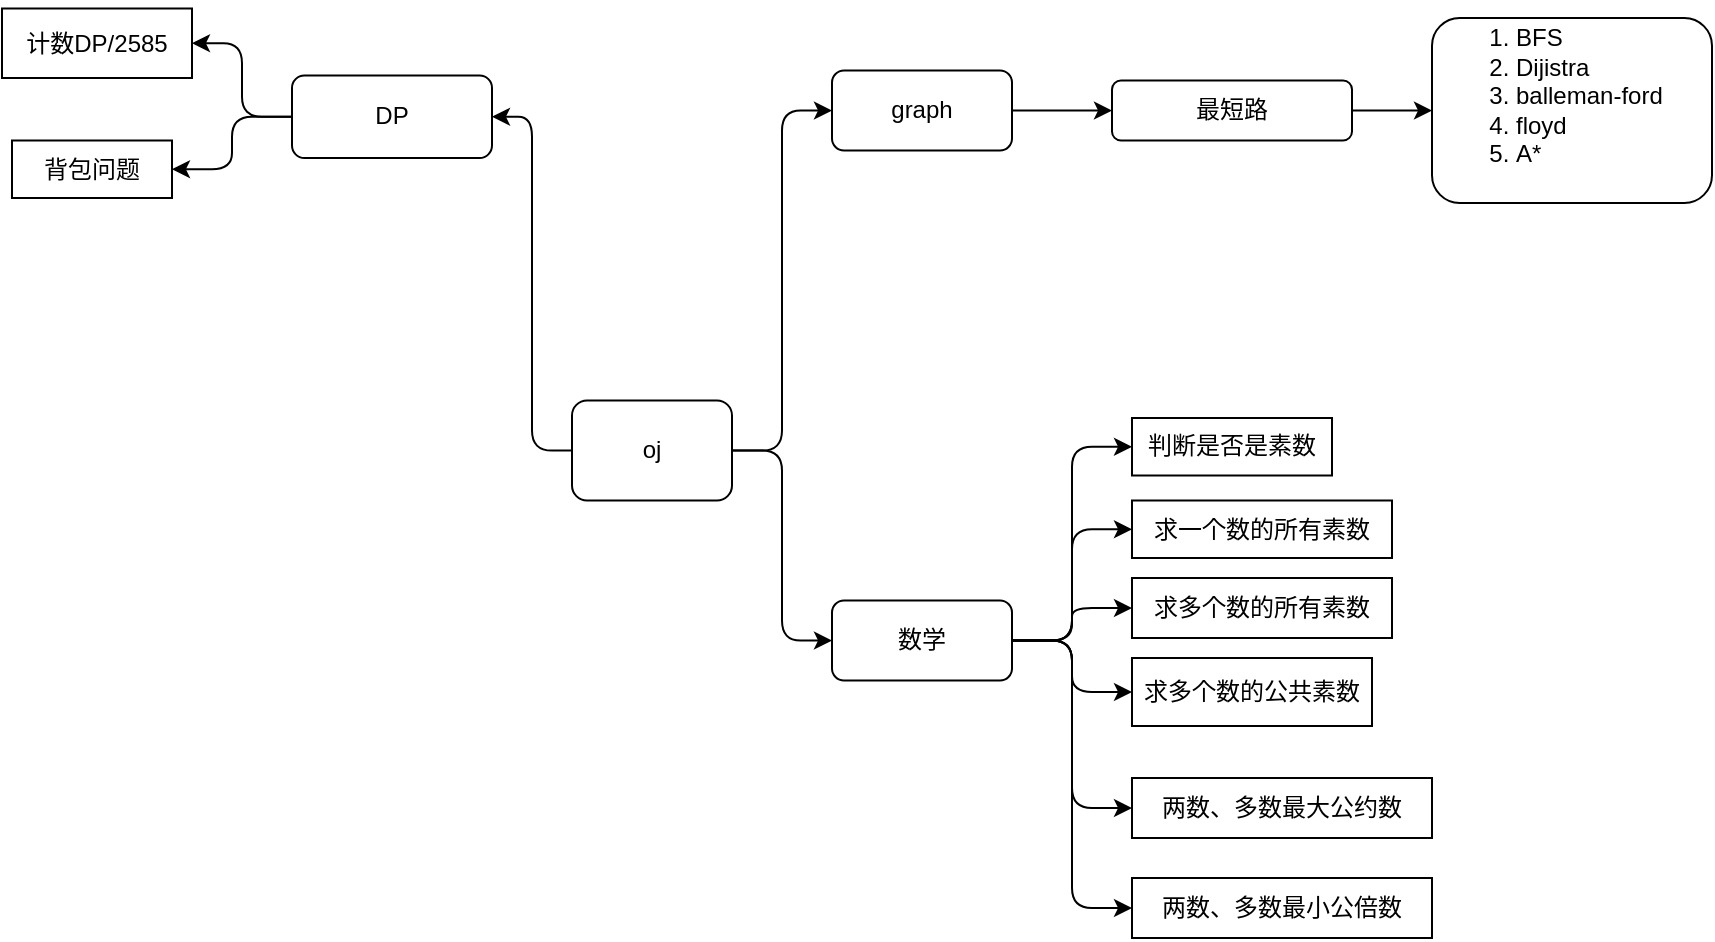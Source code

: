 <mxfile version="21.0.2" type="github">
  <diagram name="第 1 页" id="c0f3yW9Gil210HKwcmj0">
    <mxGraphModel dx="1306" dy="836" grid="1" gridSize="10" guides="1" tooltips="1" connect="1" arrows="1" fold="1" page="1" pageScale="1" pageWidth="2339" pageHeight="3300" math="0" shadow="0">
      <root>
        <mxCell id="0" />
        <mxCell id="1" parent="0" />
        <mxCell id="R-X1Kzi6aorfEDV6HySt-5" style="edgeStyle=orthogonalEdgeStyle;rounded=1;orthogonalLoop=1;jettySize=auto;html=1;exitX=1;exitY=0.5;exitDx=0;exitDy=0;entryX=0;entryY=0.5;entryDx=0;entryDy=0;" parent="1" source="R-X1Kzi6aorfEDV6HySt-1" target="R-X1Kzi6aorfEDV6HySt-4" edge="1">
          <mxGeometry relative="1" as="geometry" />
        </mxCell>
        <mxCell id="3fjGZQysSv-eZ1hzzoia-2" style="edgeStyle=orthogonalEdgeStyle;rounded=1;orthogonalLoop=1;jettySize=auto;html=1;exitX=1;exitY=0.5;exitDx=0;exitDy=0;entryX=0;entryY=0.5;entryDx=0;entryDy=0;" parent="1" source="R-X1Kzi6aorfEDV6HySt-1" target="3fjGZQysSv-eZ1hzzoia-1" edge="1">
          <mxGeometry relative="1" as="geometry" />
        </mxCell>
        <mxCell id="Xv7DBx726RWobwCdAjJy-3" style="edgeStyle=orthogonalEdgeStyle;rounded=1;orthogonalLoop=1;jettySize=auto;html=1;exitX=0;exitY=0.5;exitDx=0;exitDy=0;entryX=1;entryY=0.5;entryDx=0;entryDy=0;" edge="1" parent="1" source="R-X1Kzi6aorfEDV6HySt-1" target="Xv7DBx726RWobwCdAjJy-1">
          <mxGeometry relative="1" as="geometry" />
        </mxCell>
        <mxCell id="R-X1Kzi6aorfEDV6HySt-1" value="oj" style="rounded=1;whiteSpace=wrap;html=1;" parent="1" vertex="1">
          <mxGeometry x="460" y="621.25" width="80" height="50" as="geometry" />
        </mxCell>
        <mxCell id="R-X1Kzi6aorfEDV6HySt-9" style="edgeStyle=orthogonalEdgeStyle;rounded=1;orthogonalLoop=1;jettySize=auto;html=1;exitX=1;exitY=0.5;exitDx=0;exitDy=0;entryX=0;entryY=0.5;entryDx=0;entryDy=0;" parent="1" source="R-X1Kzi6aorfEDV6HySt-4" target="R-X1Kzi6aorfEDV6HySt-8" edge="1">
          <mxGeometry relative="1" as="geometry" />
        </mxCell>
        <mxCell id="R-X1Kzi6aorfEDV6HySt-4" value="graph" style="rounded=1;whiteSpace=wrap;html=1;" parent="1" vertex="1">
          <mxGeometry x="590" y="456.25" width="90" height="40" as="geometry" />
        </mxCell>
        <mxCell id="R-X1Kzi6aorfEDV6HySt-13" style="edgeStyle=orthogonalEdgeStyle;rounded=1;orthogonalLoop=1;jettySize=auto;html=1;exitX=1;exitY=0.5;exitDx=0;exitDy=0;" parent="1" source="R-X1Kzi6aorfEDV6HySt-8" target="R-X1Kzi6aorfEDV6HySt-12" edge="1">
          <mxGeometry relative="1" as="geometry" />
        </mxCell>
        <mxCell id="R-X1Kzi6aorfEDV6HySt-8" value="最短路" style="rounded=1;whiteSpace=wrap;html=1;" parent="1" vertex="1">
          <mxGeometry x="730" y="461.25" width="120" height="30" as="geometry" />
        </mxCell>
        <mxCell id="R-X1Kzi6aorfEDV6HySt-12" value="&lt;ol&gt;&lt;li&gt;BFS&lt;/li&gt;&lt;li&gt;Dijistra&lt;/li&gt;&lt;li&gt;balleman-ford&lt;/li&gt;&lt;li&gt;floyd&lt;/li&gt;&lt;li&gt;A*&lt;/li&gt;&lt;/ol&gt;&lt;div&gt;&lt;br&gt;&lt;/div&gt;" style="rounded=1;whiteSpace=wrap;html=1;align=left;" parent="1" vertex="1">
          <mxGeometry x="890" y="430" width="140" height="92.5" as="geometry" />
        </mxCell>
        <mxCell id="3fjGZQysSv-eZ1hzzoia-4" style="edgeStyle=orthogonalEdgeStyle;rounded=1;orthogonalLoop=1;jettySize=auto;html=1;exitX=1;exitY=0.5;exitDx=0;exitDy=0;entryX=0;entryY=0.5;entryDx=0;entryDy=0;" parent="1" source="3fjGZQysSv-eZ1hzzoia-1" target="3fjGZQysSv-eZ1hzzoia-3" edge="1">
          <mxGeometry relative="1" as="geometry" />
        </mxCell>
        <mxCell id="3fjGZQysSv-eZ1hzzoia-8" style="edgeStyle=orthogonalEdgeStyle;rounded=1;orthogonalLoop=1;jettySize=auto;html=1;exitX=1;exitY=0.5;exitDx=0;exitDy=0;entryX=0;entryY=0.5;entryDx=0;entryDy=0;" parent="1" source="3fjGZQysSv-eZ1hzzoia-1" target="3fjGZQysSv-eZ1hzzoia-7" edge="1">
          <mxGeometry relative="1" as="geometry" />
        </mxCell>
        <mxCell id="3fjGZQysSv-eZ1hzzoia-11" style="edgeStyle=orthogonalEdgeStyle;rounded=1;orthogonalLoop=1;jettySize=auto;html=1;exitX=1;exitY=0.5;exitDx=0;exitDy=0;entryX=0;entryY=0.5;entryDx=0;entryDy=0;" parent="1" source="3fjGZQysSv-eZ1hzzoia-1" target="3fjGZQysSv-eZ1hzzoia-10" edge="1">
          <mxGeometry relative="1" as="geometry" />
        </mxCell>
        <mxCell id="3fjGZQysSv-eZ1hzzoia-13" style="edgeStyle=orthogonalEdgeStyle;rounded=1;orthogonalLoop=1;jettySize=auto;html=1;entryX=0;entryY=0.5;entryDx=0;entryDy=0;" parent="1" source="3fjGZQysSv-eZ1hzzoia-1" target="3fjGZQysSv-eZ1hzzoia-12" edge="1">
          <mxGeometry relative="1" as="geometry" />
        </mxCell>
        <mxCell id="3fjGZQysSv-eZ1hzzoia-17" style="edgeStyle=orthogonalEdgeStyle;rounded=1;orthogonalLoop=1;jettySize=auto;html=1;exitX=1;exitY=0.5;exitDx=0;exitDy=0;entryX=0;entryY=0.5;entryDx=0;entryDy=0;" parent="1" source="3fjGZQysSv-eZ1hzzoia-1" target="3fjGZQysSv-eZ1hzzoia-16" edge="1">
          <mxGeometry relative="1" as="geometry" />
        </mxCell>
        <mxCell id="3fjGZQysSv-eZ1hzzoia-19" style="edgeStyle=orthogonalEdgeStyle;rounded=1;orthogonalLoop=1;jettySize=auto;html=1;exitX=1;exitY=0.5;exitDx=0;exitDy=0;entryX=0;entryY=0.5;entryDx=0;entryDy=0;" parent="1" source="3fjGZQysSv-eZ1hzzoia-1" target="3fjGZQysSv-eZ1hzzoia-18" edge="1">
          <mxGeometry relative="1" as="geometry" />
        </mxCell>
        <mxCell id="3fjGZQysSv-eZ1hzzoia-1" value="数学" style="rounded=1;whiteSpace=wrap;html=1;" parent="1" vertex="1">
          <mxGeometry x="590" y="721.25" width="90" height="40" as="geometry" />
        </mxCell>
        <mxCell id="3fjGZQysSv-eZ1hzzoia-3" value="判断是否是素数" style="rounded=0;whiteSpace=wrap;html=1;" parent="1" vertex="1">
          <mxGeometry x="740" y="630" width="100" height="28.75" as="geometry" />
        </mxCell>
        <mxCell id="3fjGZQysSv-eZ1hzzoia-7" value="两数、多数最大公约数" style="rounded=0;whiteSpace=wrap;html=1;" parent="1" vertex="1">
          <mxGeometry x="740" y="810" width="150" height="30" as="geometry" />
        </mxCell>
        <mxCell id="3fjGZQysSv-eZ1hzzoia-10" value="两数、多数最小公倍数" style="rounded=0;whiteSpace=wrap;html=1;" parent="1" vertex="1">
          <mxGeometry x="740" y="860" width="150" height="30" as="geometry" />
        </mxCell>
        <mxCell id="3fjGZQysSv-eZ1hzzoia-12" value="求一个数的所有素数" style="rounded=0;whiteSpace=wrap;html=1;" parent="1" vertex="1">
          <mxGeometry x="740" y="671.25" width="130" height="28.75" as="geometry" />
        </mxCell>
        <mxCell id="3fjGZQysSv-eZ1hzzoia-16" value="求多个数的所有素数" style="rounded=0;whiteSpace=wrap;html=1;" parent="1" vertex="1">
          <mxGeometry x="740" y="710" width="130" height="30" as="geometry" />
        </mxCell>
        <mxCell id="3fjGZQysSv-eZ1hzzoia-18" value="求多个数的公共素数" style="rounded=0;whiteSpace=wrap;html=1;" parent="1" vertex="1">
          <mxGeometry x="740" y="750" width="120" height="34" as="geometry" />
        </mxCell>
        <mxCell id="Xv7DBx726RWobwCdAjJy-5" style="edgeStyle=orthogonalEdgeStyle;rounded=1;orthogonalLoop=1;jettySize=auto;html=1;exitX=0;exitY=0.5;exitDx=0;exitDy=0;entryX=1;entryY=0.5;entryDx=0;entryDy=0;" edge="1" parent="1" source="Xv7DBx726RWobwCdAjJy-1" target="Xv7DBx726RWobwCdAjJy-4">
          <mxGeometry relative="1" as="geometry" />
        </mxCell>
        <mxCell id="Xv7DBx726RWobwCdAjJy-8" style="edgeStyle=orthogonalEdgeStyle;rounded=1;orthogonalLoop=1;jettySize=auto;html=1;exitX=0;exitY=0.5;exitDx=0;exitDy=0;entryX=1;entryY=0.5;entryDx=0;entryDy=0;" edge="1" parent="1" source="Xv7DBx726RWobwCdAjJy-1" target="Xv7DBx726RWobwCdAjJy-6">
          <mxGeometry relative="1" as="geometry" />
        </mxCell>
        <mxCell id="Xv7DBx726RWobwCdAjJy-1" value="DP" style="rounded=1;whiteSpace=wrap;html=1;" vertex="1" parent="1">
          <mxGeometry x="320" y="458.75" width="100" height="41.25" as="geometry" />
        </mxCell>
        <mxCell id="Xv7DBx726RWobwCdAjJy-4" value="计数DP/2585" style="rounded=0;whiteSpace=wrap;html=1;" vertex="1" parent="1">
          <mxGeometry x="175" y="425.25" width="95" height="34.75" as="geometry" />
        </mxCell>
        <mxCell id="Xv7DBx726RWobwCdAjJy-6" value="背包问题" style="rounded=0;whiteSpace=wrap;html=1;" vertex="1" parent="1">
          <mxGeometry x="180" y="491.25" width="80" height="28.75" as="geometry" />
        </mxCell>
      </root>
    </mxGraphModel>
  </diagram>
</mxfile>

